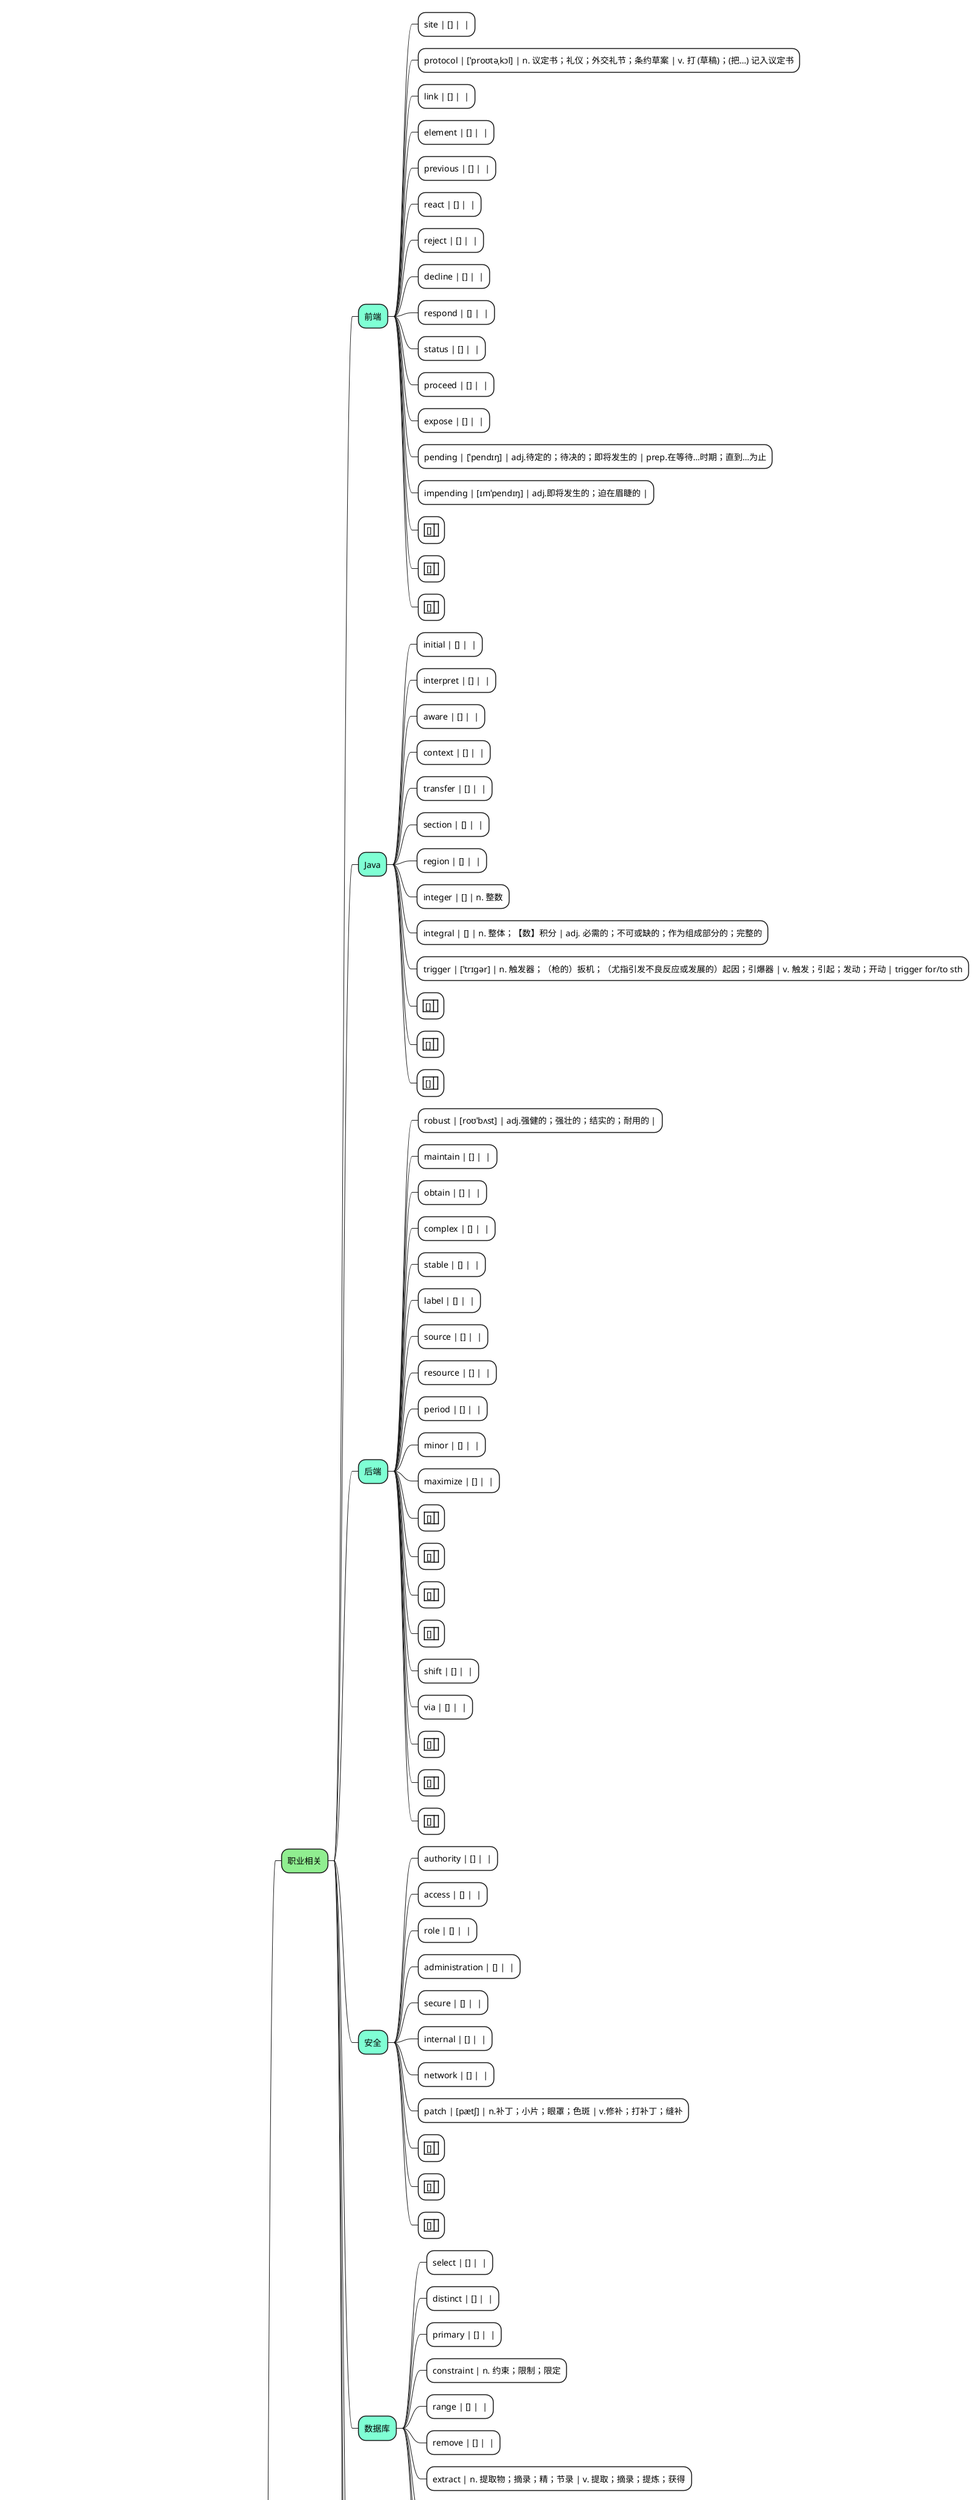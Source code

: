 @startmindmap

+[#OrangeRed] Vocabulary

++[#yellow] 词汇

+++[#Orange] 基础

++++[#Pink] 常用词

+++++[#LightGreen] 职业相关

++++++[#Aquamarine] 前端

+++++++[#White] site | [] |  |
+++++++[#White] protocol | [ˈproʊtəˌkɔl] | n. 议定书；礼仪；外交礼节；条约草案 | v. 打 (草稿)；(把…) 记入议定书
+++++++[#White] link | [] |  |
+++++++[#White] element | [] |  |
+++++++[#White] previous | [] |  |
+++++++[#White] react | [] |  |
+++++++[#White] reject | [] |  |
+++++++[#White] decline | [] |  |
+++++++[#White] respond | [] |  |
+++++++[#White] status | [] |  |
+++++++[#White] proceed | [] |  |
+++++++[#White] expose | [] |  |
+++++++[#White] pending | [ˈpendɪŋ] | adj.待定的；待决的；即将发生的 | prep.在等待…时期；直到…为止
+++++++[#White] impending | [ɪmˈpendɪŋ] | adj.即将发生的；迫在眉睫的 |
+++++++[#White]  | [] |  |
+++++++[#White]  | [] |  |
+++++++[#White]  | [] |  |

++++++[#Aquamarine] Java

+++++++[#White] initial | [] |  |
+++++++[#White] interpret | [] |  |
+++++++[#White] aware | [] |  |
+++++++[#White] context | [] |  |
+++++++[#White] transfer | [] |  |
+++++++[#White] section | [] |  |
+++++++[#White] region | [] |  |
+++++++[#White] integer | [] | n. 整数
+++++++[#White] integral | [] | n. 整体；【数】积分 | adj. 必需的；不可或缺的；作为组成部分的；完整的
+++++++[#White] trigger | [ˈtrɪɡər] | n. 触发器；（枪的）扳机；（尤指引发不良反应或发展的）起因；引爆器 | v. 触发；引起；发动；开动 | trigger for/to sth
+++++++[#White]  | [] |  |
+++++++[#White]  | [] |  |
+++++++[#White]  | [] |  |


++++++[#Aquamarine] 后端

+++++++[#White] robust | [roʊˈbʌst] | adj.强健的；强壮的；结实的；耐用的 |
+++++++[#White] maintain | [] |  |
+++++++[#White] obtain | [] |  |
+++++++[#White] complex | [] |  |
+++++++[#White] stable | [] |  |
+++++++[#White] label | [] |  |
+++++++[#White] source | [] |  |
+++++++[#White] resource | [] |  |
+++++++[#White] period | [] |  |
+++++++[#White] minor | [] |  |
+++++++[#White] maximize | [] |  |
+++++++[#White]  | [] |  |
+++++++[#White]  | [] |  |
+++++++[#White]  | [] |  |
+++++++[#White]  | [] |  |

+++++++[#White] shift | [] |  |
+++++++[#White] via | [] |  |
+++++++[#White]  | [] |  |
+++++++[#White]  | [] |  |
+++++++[#White]  | [] |  |

++++++[#Aquamarine] 安全

+++++++[#White] authority | [] |  |
+++++++[#White] access | [] |  |
+++++++[#White] role | [] |  |
+++++++[#White] administration | [] |  |
+++++++[#White] secure | [] |  |
+++++++[#White] internal | [] |  |
+++++++[#White] network | [] |  |
+++++++[#White] patch | [pætʃ] | n.补丁；小片；眼罩；色斑 | v.修补；打补丁；缝补
+++++++[#White]  | [] |  |
+++++++[#White]  | [] |  |
+++++++[#White]  | [] |  |

++++++[#Aquamarine] 数据库

+++++++[#White] select | [] |  |
+++++++[#White] distinct | [] |  |
+++++++[#White] primary | [] |  |
+++++++[#White] constraint | n. 约束；限制；限定
+++++++[#White] range | [] |  |
+++++++[#White] remove | [] |  |
+++++++[#White] extract | n. 提取物；摘录；精；节录 | v. 提取；摘录；提炼；获得
+++++++[#White]  | [] |  |
+++++++[#White]  | [] |  |
+++++++[#White]  | [] |  |

++++++[#Aquamarine] 开源

+++++++[#White] community | [] |  |
+++++++[#White] participate | [] |  |
+++++++[#White] contribute | [] |  |
+++++++[#White] comment | [] |  |
+++++++[#White] notion | [] |  |
+++++++[#White] debate | [] |  |
+++++++[#White] conflict | [] |  |
+++++++[#White]  | [] |  |
+++++++[#White]  | [] |  |
+++++++[#White]  | [] |  |


++++++[#Aquamarine] 公司

+++++++[#White] undertake | [] | v. 承担；从事；负责
+++++++[#White] behalf | [] | n. 代表，利益
+++++++[#White] overcome | [] | v. 克服；解决；战胜
+++++++[#White] absent | [] | adj. 没有；离开；缺勤的 | v. 使缺席
+++++++[#White] displace | [] | v. 取代；置换；转移
+++++++[#White] complement | [ˈkɑmpləˌment] | v. 补充；补足；使完美；使更具吸引力 |  n. 补语；补足语；补充物；补足物
+++++++[#White] complementary | [ˌkɑmpləˈment(ə)ri] | adj. 互补的；补充的；相互补足的 | complementary to sth
+++++++[#White] arguable | [ˈɑrɡjuəb(ə)l] | adj.可论证的；有论据的；无把握的；可疑的 |
+++++++[#White] prefer | [prɪˈfɜr] | v.较喜欢；喜欢…多于… |
+++++++[#White] referee | [ˌrefəˈriː] | n.裁判；推荐人；仲裁；常用于英式英语 | v.仲裁；担任裁判；裁定；解决争端
+++++++[#White]  | [] |  |
+++++++[#White]  | [] |  |
+++++++[#White]  | [] |  |


++++++[#Aquamarine] 个人成长

+++++++[#White] achieve | [] |  |
+++++++[#White] resolve | [] |  |
+++++++[#White] contact | [] |  |
+++++++[#White] consequence | [] |  |
+++++++[#White]  | [] |  |
+++++++[#White]  | [] |  |
+++++++[#White]  | [] |  |


+++++[#LightGreen] 专业相关

++++++[#Aquamarine] 学术

+++++++[#White] religion | [rɪˈlɪdʒən] | n. 宗教；宗教信仰；教派；特别的兴趣
+++++++[#White] religious | [rəˈlɪdʒəs] | n. 修女 | adj. 宗教信仰的；宗教的；笃信宗教的；虔诚的
+++++++[#White] biology | [baɪˈɑlədʒi] | n. 生物学；生理
+++++++[#White] major | [] |  |
+++++++[#White] acquire | [] |  |
+++++++[#White] research | [] |  |
+++++++[#White] analyze | [] |  |
+++++++[#White] attribute | [] |  |
+++++++[#White] attitude | [] |  |
+++++++[#White] assume | [] |  |
+++++++[#White] concentrate | [] |  |
+++++++[#White] provided | [prəˈvaɪdəd] | conj. 如果；假如；在…条件下 | adj. 预备好的；由…供给的 | v.“provide”的过去分词和过去式
+++++++[#White] examiner | [ɪɡˈzæmɪnər] | n.考官；主考人；审查人；检查人 |
+++++++[#White]  | [] |  |
+++++++[#White]  | [] |  |


++++++[#Aquamarine] 营销

+++++++[#White] strategy | [] |  |
+++++++[#White] expand | [] |  |
+++++++[#White] focus | [] |  |
+++++++[#White] challenge | [] |  |
+++++++[#White] benefit | [] |  |
+++++++[#White] approach | [] |  |
+++++++[#White] contract | [] |  |
+++++++[#White] assess | [] |  |
+++++++[#White] evaluate | [] |  |
+++++++[#White] estimate | [] |  |
+++++++[#White] precise | [] |  |
+++++++[#White] potential | [] |  |
+++++++[#White]  | [] |  |
+++++++[#White]  | [] |  |
+++++++[#White]  | [] |  |


+++++[#LightGreen] 爱好相关

++++++[#Aquamarine] 物理

+++++++[#White] physical | [] |  | 身体的；肉体的；躯体的；客观存在的
+++++++[#White] physic | [] |  | 物理学
+++++++[#White] emit | [] |  | 发射，散发
+++++++[#White] bulk | [] | n. 大部分；主体；（大）体积；大（量） | v. 扩展；增大；堆积起来；形成大块 | the bulk of sth
+++++++[#White] bulky | [] | adj. 庞大的；笨重的；大块头的；高大肥胖的
+++++++[#White]  | [] |  |
+++++++[#White]  | [] |  |
+++++++[#White]  | [] |  |

++++++[#Aquamarine] 投资
+++++++[#White] invest 投资；（把资金）投入；投入（时间、精力等）；授予
+++++++[#White] accumulate 积累；积聚；（数量）逐渐增加；（数额）逐渐增长
+++++++[#White] annual | [] | n. 年报；年鉴；年刊；一年生植物 | adj. 每年的；一年一次的；年度的；一年的
+++++++[#White]  | [] |  |
+++++++[#White]  | [] |  |
+++++++[#White]  | [] |  |

++++++[#Aquamarine] 文化

+++++++[#White] culture
+++++++[#White] vary
+++++++[#White] reside
+++++++[#White] migrate 迁移；移居；转移；（随季节变化）迁徙
+++++++[#White] disperse | [dɪˈspɜrs] | v. 驱散；散开；传播；疏散 | adj. 分散的；【物】弥散的 | disperse sth
+++++++[#White] disparate | [ˈdɪsperət] | adj. 迥然不同的；无法比较的；不相干的；由不同的人（或事物）组成的 | n. 无法比较的东西
+++++++[#White] horse | [hɔrs] | n.赛马；【动】马；(体操用)木马；脚手架 |
+++++++[#White] roam | [] | n.漫游 | v.徜徉；漫步；闲逛；摸遍
+++++++[#White]  | [] |  |
+++++++[#White]  | [] |  |
+++++++[#White]  | [] |  |

++++++[#Aquamarine] 饮食

+++++++[#White] flavor | [ˈfleɪvər] | n.风味；滋味；气味 | v.给…添风味[添情趣,添风趣]；给…调味
+++++++[#White] recipe | [] | n. 食谱；方法；诀窍；烹饪法
+++++++[#White] ingredient | [] | n. 成分；要素；（尤指烹饪）材料
+++++++[#White] watery | [ˈwɔt(ə)ri]] | adj.水的；似水的；含水的；水分很多的 |
+++++++[#White] snack | n. 小吃；快餐；点心；易办到的事 | v. 吃点心（或快餐、小吃）
+++++++[#White] popcorn | [] | n.【食】爆米花
+++++++[#White] spaghetti | [spəˈɡeti] | n.意大利细面条 |
+++++++[#White]  | [] |  |
+++++++[#White]  | [] |  |
+++++++[#White]  | [] |  |


++++++[#Aquamarine] 艺术

+++++++[#White] sketch | [sketʃ] | n. 素描；草图；速写；概述 | v. 概述；简述；画素描；画速写
+++++++[#White]  | [] |  |
+++++++[#White]  | [] |  |
+++++++[#White]  | [] |  |


+++++[#LightGreen] 人类

++++++[#Aquamarine] 爱

+++++++[#White] elegant (某物) 优美的；(某人) 苗条的
+++++++[#White] mild | [maɪld] | adj.温和的；和善的；不严厉的；和煦的 | n.淡味啤酒
+++++++[#White] gratify  使高兴，使满意
+++++++[#White]  | [] |  |
+++++++[#White]  | [] |  |
+++++++[#White]  | [] |  |
+++++++[#White]  | [] |  |


++++++[#Aquamarine] 恨

+++++++[#White] careless | [ˈkerləs] | adj. 不小心的；不仔细的；粗心的；粗心造成的 |
+++++++[#White] abrupt | [əˈbrʌpt] | adj. 粗鲁；粗暴；突然的；突如其来的 |
+++++++[#White] crude | [krud] | adj. 粗略的；简略的；大概的；粗糙的 | n. 原油；石油
+++++++[#White]  | [] |  |
+++++++[#White]  | [] |  |
+++++++[#White]  | [] |  |


+++++[#LightGreen] 生活

++++++[#Aquamarine] 日常

+++++++[#White] castle | [ˈkæs(ə)l] | n. 城堡；堡垒；车 | v. 把… 置于城堡中；筑城堡防卫；(下国际象棋时) 用车护 (王)
+++++++[#White] dusk | [dʌsk] | n.黄昏；傍晚 | v.使变成微黑[暗]；变微暗[黑]；接近黄昏
+++++++[#White] sight | [saɪt] | v.看见；瞄准；发现；给…装瞄准器 | n.视力；情景；视域；风景
+++++++[#White] non-stop | [] | adj.直达的；不在途中停留的；不间断的；不停的 | adv.不停地 | n.不停的
+++++++[#White]  | [] |  |
+++++++[#White]  | [] |  |



+++++[#LightGreen] 其他

++++++[#Aquamarine] Verbs

+++++++[#White] affect | [] |  |
+++++++[#White] construct | [] |  |
+++++++[#White] individual | [] |  |
+++++++[#White] available | [] |  |
+++++++[#White] considerable | [] |  |
+++++++[#White] evident | [] |  |
+++++++[#White] assist | [] |  |
+++++++[#White] specify | [] |  |
+++++++[#White] circumstance | [] |  |
+++++++[#White] occur | [] |  |
+++++++[#White] occupy | [] |  |
+++++++[#White] relevant | [] |  |
+++++++[#White] obvious | [] |  |
+++++++[#White] rely | [] |  |
+++++++[#White] mental | [] |  |
+++++++[#White] alternative | [] |  |
+++++++[#White] labor | [] |  |
+++++++[#White] tradition | [] |  |
+++++++[#White] enable | [] |  |
+++++++[#White] capable | [] |  |
+++++++[#White] require | [] |  |
+++++++[#White] whereas | [] |  |
+++++++[#White]  | [] |  |





@endmindmap